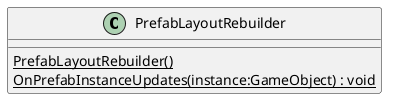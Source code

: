 @startuml
class PrefabLayoutRebuilder {
    {static} PrefabLayoutRebuilder()
    {static} OnPrefabInstanceUpdates(instance:GameObject) : void
}
@enduml
